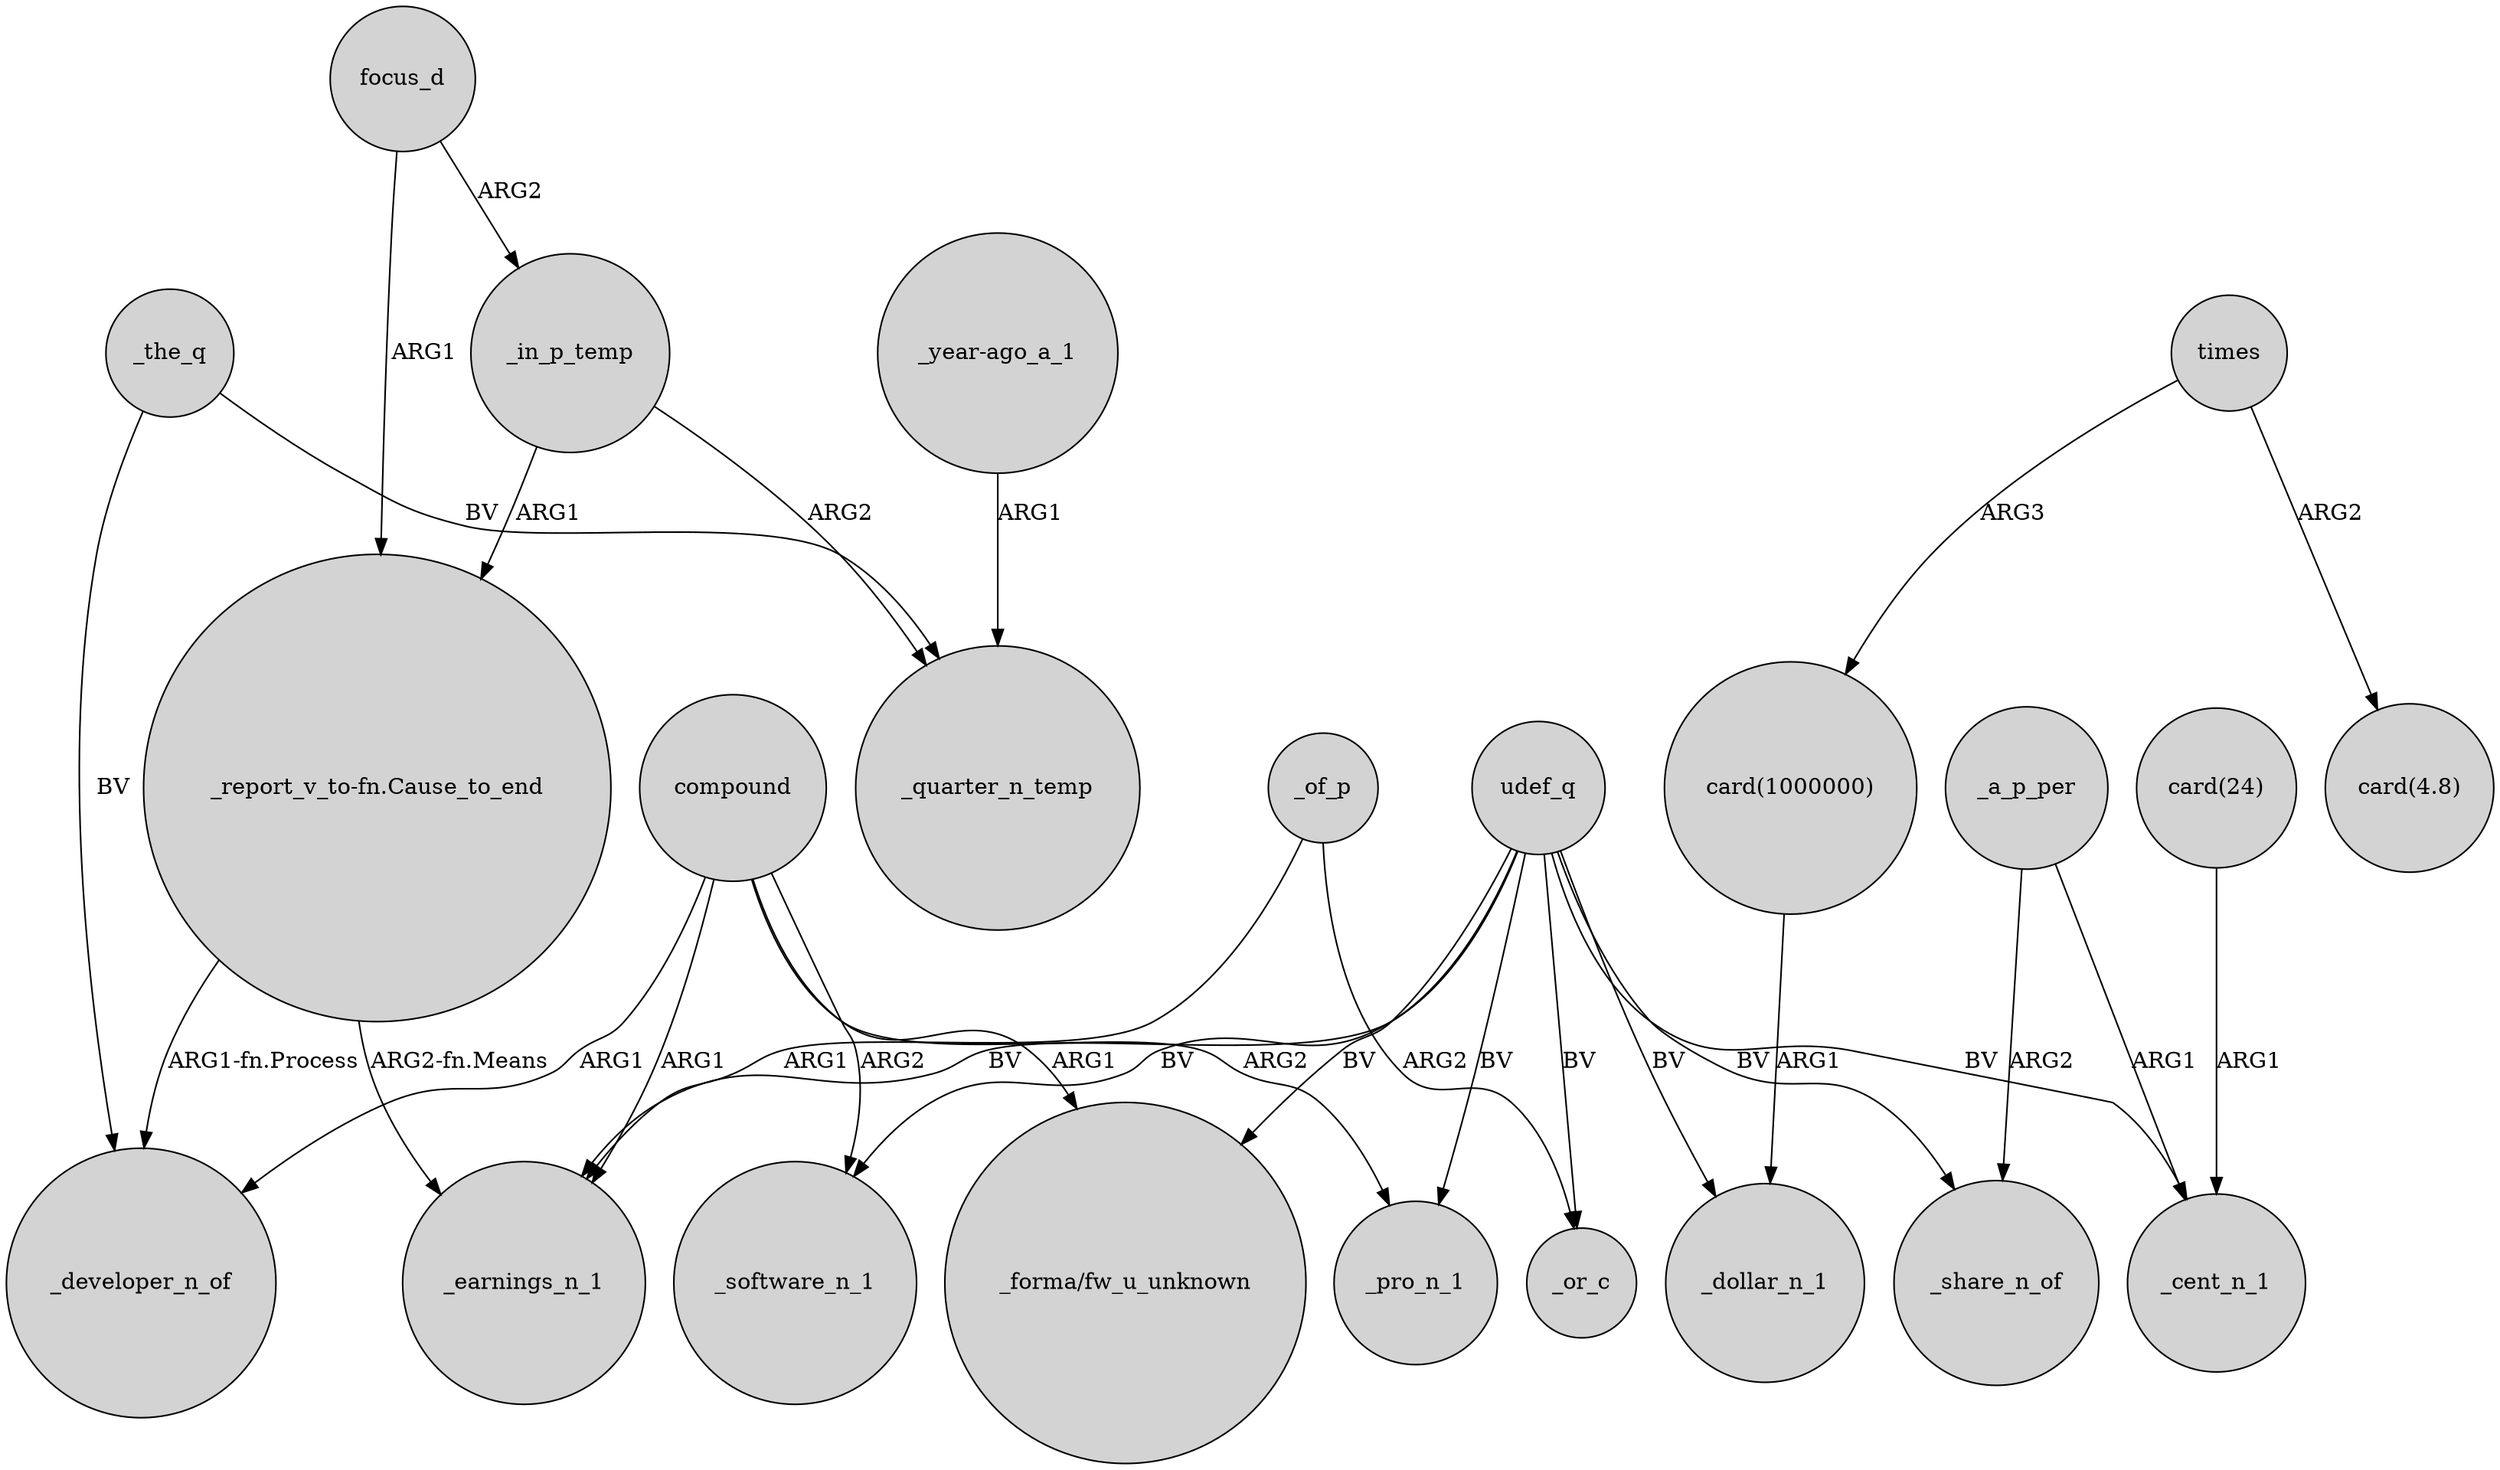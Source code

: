 digraph {
	node [shape=circle style=filled]
	_in_p_temp -> _quarter_n_temp [label=ARG2]
	_the_q -> _developer_n_of [label=BV]
	udef_q -> "_forma/fw_u_unknown" [label=BV]
	compound -> _pro_n_1 [label=ARG2]
	compound -> _developer_n_of [label=ARG1]
	_a_p_per -> _cent_n_1 [label=ARG1]
	_the_q -> _quarter_n_temp [label=BV]
	times -> "card(1000000)" [label=ARG3]
	"_report_v_to-fn.Cause_to_end" -> _developer_n_of [label="ARG1-fn.Process"]
	focus_d -> "_report_v_to-fn.Cause_to_end" [label=ARG1]
	udef_q -> _cent_n_1 [label=BV]
	times -> "card(4.8)" [label=ARG2]
	udef_q -> _or_c [label=BV]
	_a_p_per -> _share_n_of [label=ARG2]
	udef_q -> _earnings_n_1 [label=BV]
	"card(24)" -> _cent_n_1 [label=ARG1]
	_of_p -> _earnings_n_1 [label=ARG1]
	udef_q -> _share_n_of [label=BV]
	compound -> "_forma/fw_u_unknown" [label=ARG1]
	udef_q -> _dollar_n_1 [label=BV]
	"card(1000000)" -> _dollar_n_1 [label=ARG1]
	compound -> _software_n_1 [label=ARG2]
	focus_d -> _in_p_temp [label=ARG2]
	"_report_v_to-fn.Cause_to_end" -> _earnings_n_1 [label="ARG2-fn.Means"]
	_of_p -> _or_c [label=ARG2]
	compound -> _earnings_n_1 [label=ARG1]
	udef_q -> _software_n_1 [label=BV]
	_in_p_temp -> "_report_v_to-fn.Cause_to_end" [label=ARG1]
	udef_q -> _pro_n_1 [label=BV]
	"_year-ago_a_1" -> _quarter_n_temp [label=ARG1]
}
